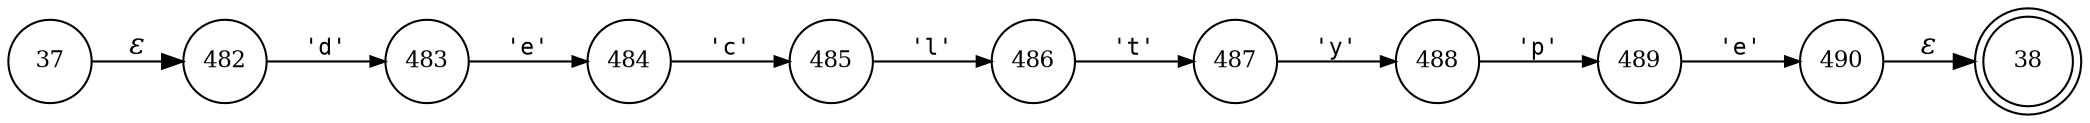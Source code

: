 digraph ATN {
rankdir=LR;
s38[fontsize=11, label="38", shape=doublecircle, fixedsize=true, width=.6];
s482[fontsize=11,label="482", shape=circle, fixedsize=true, width=.55, peripheries=1];
s483[fontsize=11,label="483", shape=circle, fixedsize=true, width=.55, peripheries=1];
s484[fontsize=11,label="484", shape=circle, fixedsize=true, width=.55, peripheries=1];
s37[fontsize=11,label="37", shape=circle, fixedsize=true, width=.55, peripheries=1];
s485[fontsize=11,label="485", shape=circle, fixedsize=true, width=.55, peripheries=1];
s486[fontsize=11,label="486", shape=circle, fixedsize=true, width=.55, peripheries=1];
s487[fontsize=11,label="487", shape=circle, fixedsize=true, width=.55, peripheries=1];
s488[fontsize=11,label="488", shape=circle, fixedsize=true, width=.55, peripheries=1];
s489[fontsize=11,label="489", shape=circle, fixedsize=true, width=.55, peripheries=1];
s490[fontsize=11,label="490", shape=circle, fixedsize=true, width=.55, peripheries=1];
s37 -> s482 [fontname="Times-Italic", label="&epsilon;"];
s482 -> s483 [fontsize=11, fontname="Courier", arrowsize=.7, label = "'d'", arrowhead = normal];
s483 -> s484 [fontsize=11, fontname="Courier", arrowsize=.7, label = "'e'", arrowhead = normal];
s484 -> s485 [fontsize=11, fontname="Courier", arrowsize=.7, label = "'c'", arrowhead = normal];
s485 -> s486 [fontsize=11, fontname="Courier", arrowsize=.7, label = "'l'", arrowhead = normal];
s486 -> s487 [fontsize=11, fontname="Courier", arrowsize=.7, label = "'t'", arrowhead = normal];
s487 -> s488 [fontsize=11, fontname="Courier", arrowsize=.7, label = "'y'", arrowhead = normal];
s488 -> s489 [fontsize=11, fontname="Courier", arrowsize=.7, label = "'p'", arrowhead = normal];
s489 -> s490 [fontsize=11, fontname="Courier", arrowsize=.7, label = "'e'", arrowhead = normal];
s490 -> s38 [fontname="Times-Italic", label="&epsilon;"];
}